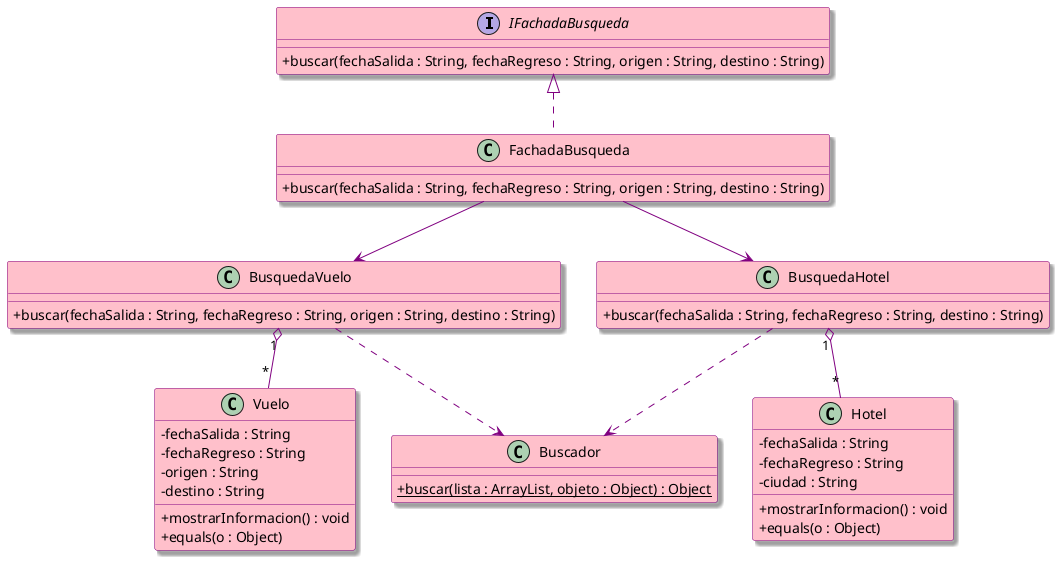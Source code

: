 @startuml
skinparam classAttributeIconSize 0
skinparam Shadowing true

skinparam class {
    ArrowColor Purple
    BackgroundColor Pink
    BorderColor Purple
}

skinparam note {
    BackgroundColor LightYellow
    BorderColor Purple
}

interface IFachadaBusqueda {
    + buscar(fechaSalida : String, fechaRegreso : String, origen : String, destino : String)
}

class FachadaBusqueda implements IFachadaBusqueda{
    + buscar(fechaSalida : String, fechaRegreso : String, origen : String, destino : String)
}

class BusquedaVuelo {
    + buscar(fechaSalida : String, fechaRegreso : String, origen : String, destino : String)
}

class BusquedaHotel {
    + buscar(fechaSalida : String, fechaRegreso : String, destino : String)
}

class Buscador {
    + {static} buscar(lista : ArrayList, objeto : Object) : Object
}

class Vuelo {
    - fechaSalida : String
    - fechaRegreso : String
    - origen : String
    - destino : String
    + mostrarInformacion() : void
    + equals(o : Object)
}

class Hotel {
    - fechaSalida : String
    - fechaRegreso : String
    - ciudad : String
    + mostrarInformacion() : void
    + equals(o : Object)
}

FachadaBusqueda --> BusquedaVuelo
FachadaBusqueda --> BusquedaHotel
BusquedaVuelo ..> Buscador
BusquedaHotel ..> Buscador
BusquedaVuelo "1" o-- "*" Vuelo
BusquedaHotel "1" o-- "*" Hotel

@enduml